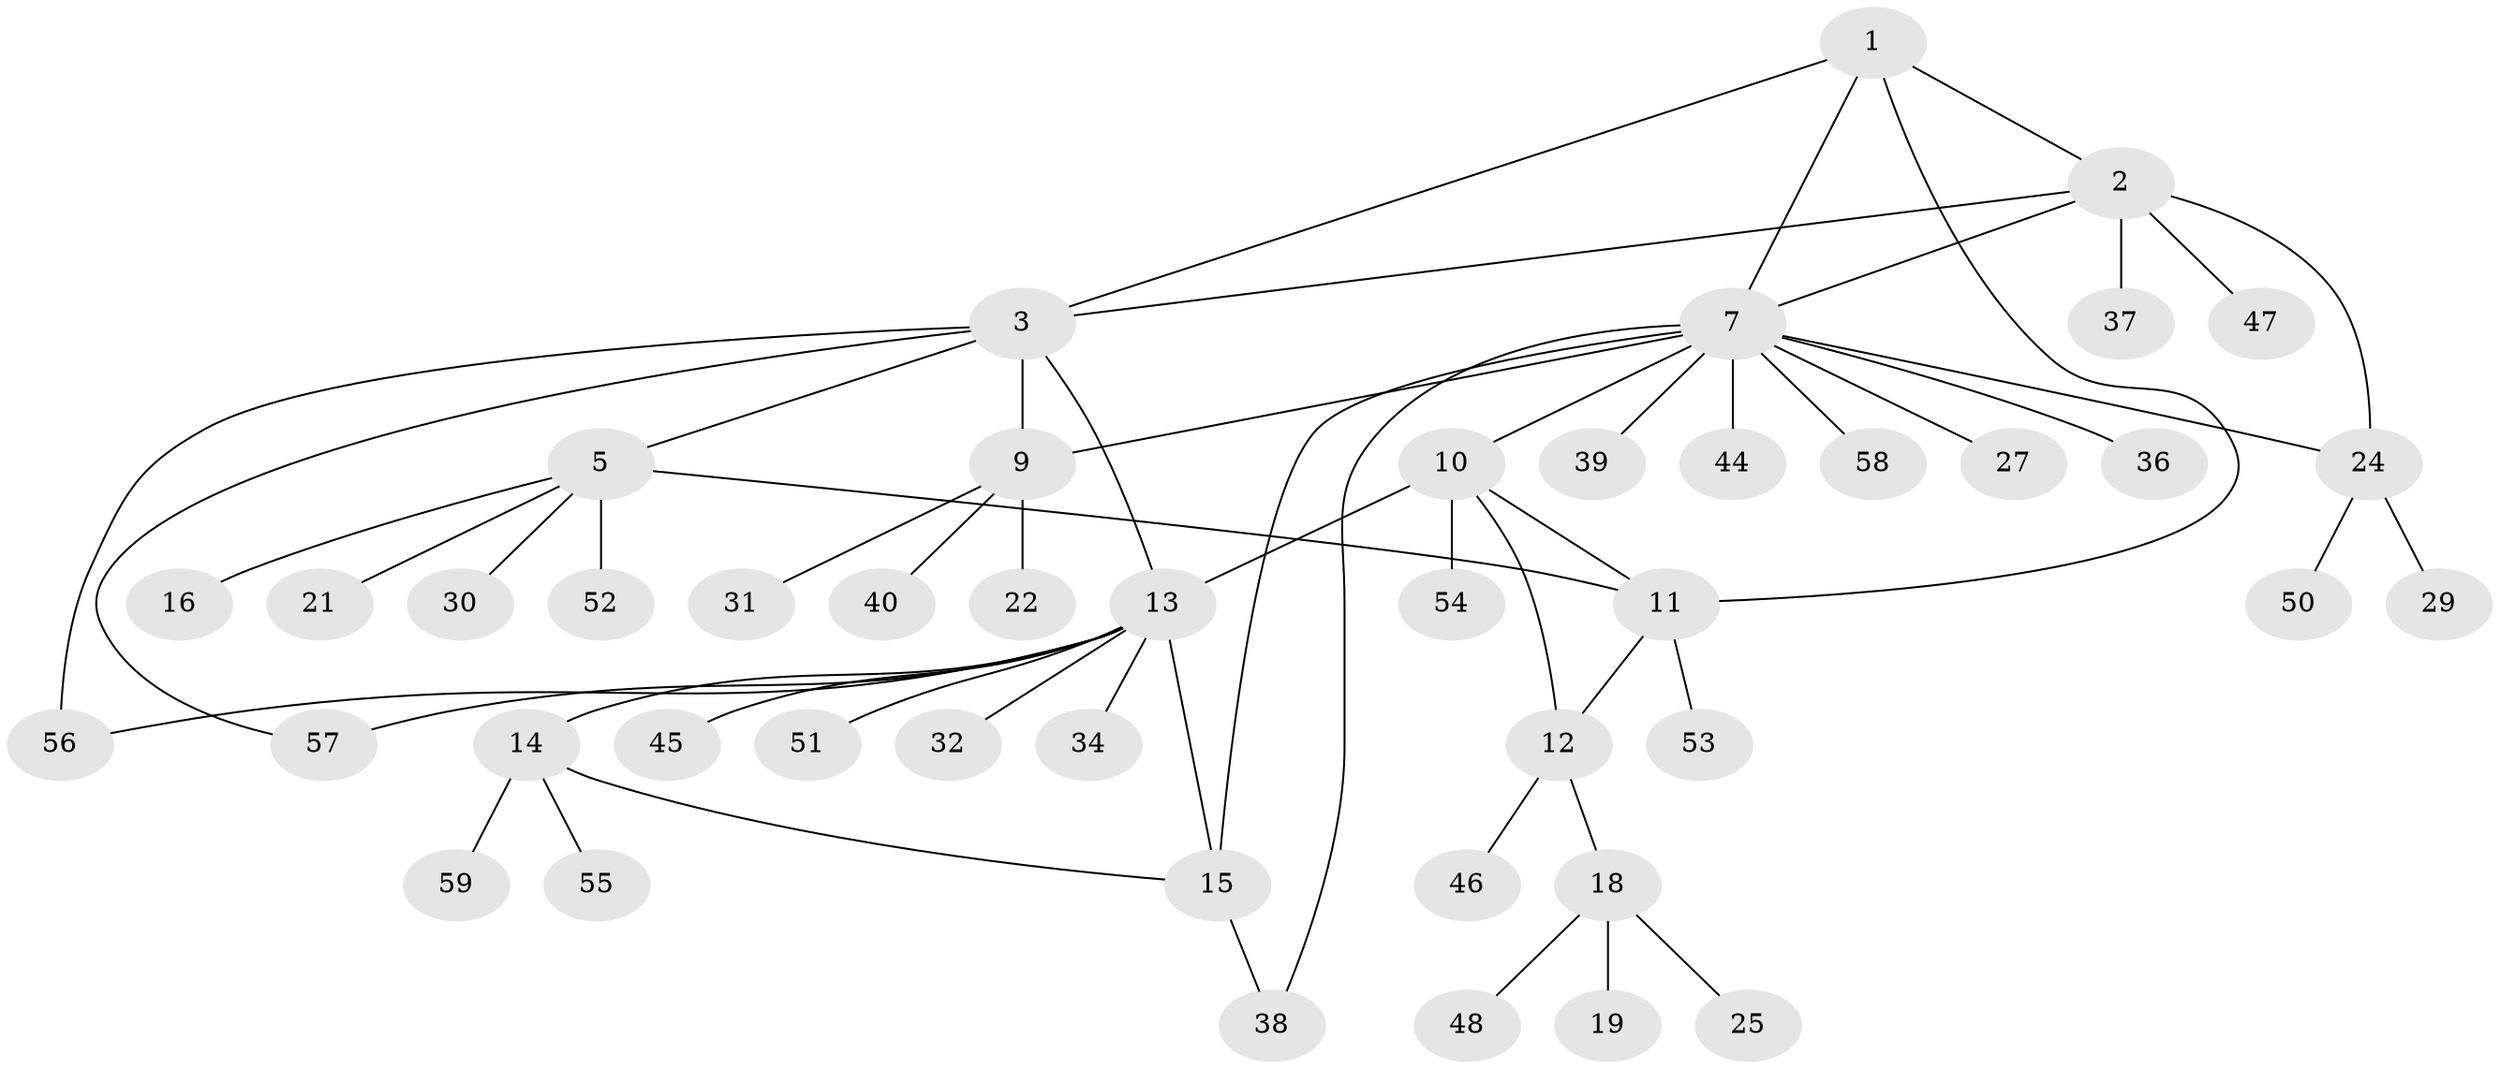 // Generated by graph-tools (version 1.1) at 2025/24/03/03/25 07:24:10]
// undirected, 45 vertices, 57 edges
graph export_dot {
graph [start="1"]
  node [color=gray90,style=filled];
  1 [super="+26"];
  2 [super="+23"];
  3 [super="+4"];
  5 [super="+6"];
  7 [super="+8"];
  9 [super="+28"];
  10 [super="+33"];
  11 [super="+49"];
  12 [super="+42"];
  13 [super="+20"];
  14 [super="+17"];
  15 [super="+41"];
  16;
  18 [super="+60"];
  19;
  21;
  22;
  24 [super="+35"];
  25;
  27;
  29;
  30;
  31;
  32;
  34;
  36;
  37;
  38;
  39;
  40 [super="+43"];
  44;
  45;
  46;
  47;
  48;
  50;
  51;
  52;
  53;
  54;
  55 [super="+61"];
  56;
  57;
  58;
  59;
  1 -- 2;
  1 -- 3;
  1 -- 11;
  1 -- 7;
  2 -- 3;
  2 -- 7;
  2 -- 24;
  2 -- 37;
  2 -- 47;
  3 -- 13 [weight=2];
  3 -- 57;
  3 -- 5 [weight=2];
  3 -- 56;
  3 -- 9;
  5 -- 21;
  5 -- 30;
  5 -- 52;
  5 -- 16;
  5 -- 11;
  7 -- 9 [weight=2];
  7 -- 10;
  7 -- 27;
  7 -- 36;
  7 -- 38;
  7 -- 39;
  7 -- 44;
  7 -- 15;
  7 -- 24;
  7 -- 58;
  9 -- 22;
  9 -- 31;
  9 -- 40;
  10 -- 11;
  10 -- 12;
  10 -- 13;
  10 -- 54;
  11 -- 12;
  11 -- 53;
  12 -- 18;
  12 -- 46;
  13 -- 14;
  13 -- 15;
  13 -- 34;
  13 -- 45;
  13 -- 56;
  13 -- 32;
  13 -- 57;
  13 -- 51;
  14 -- 15;
  14 -- 55;
  14 -- 59;
  15 -- 38;
  18 -- 19;
  18 -- 25;
  18 -- 48;
  24 -- 29;
  24 -- 50;
}
